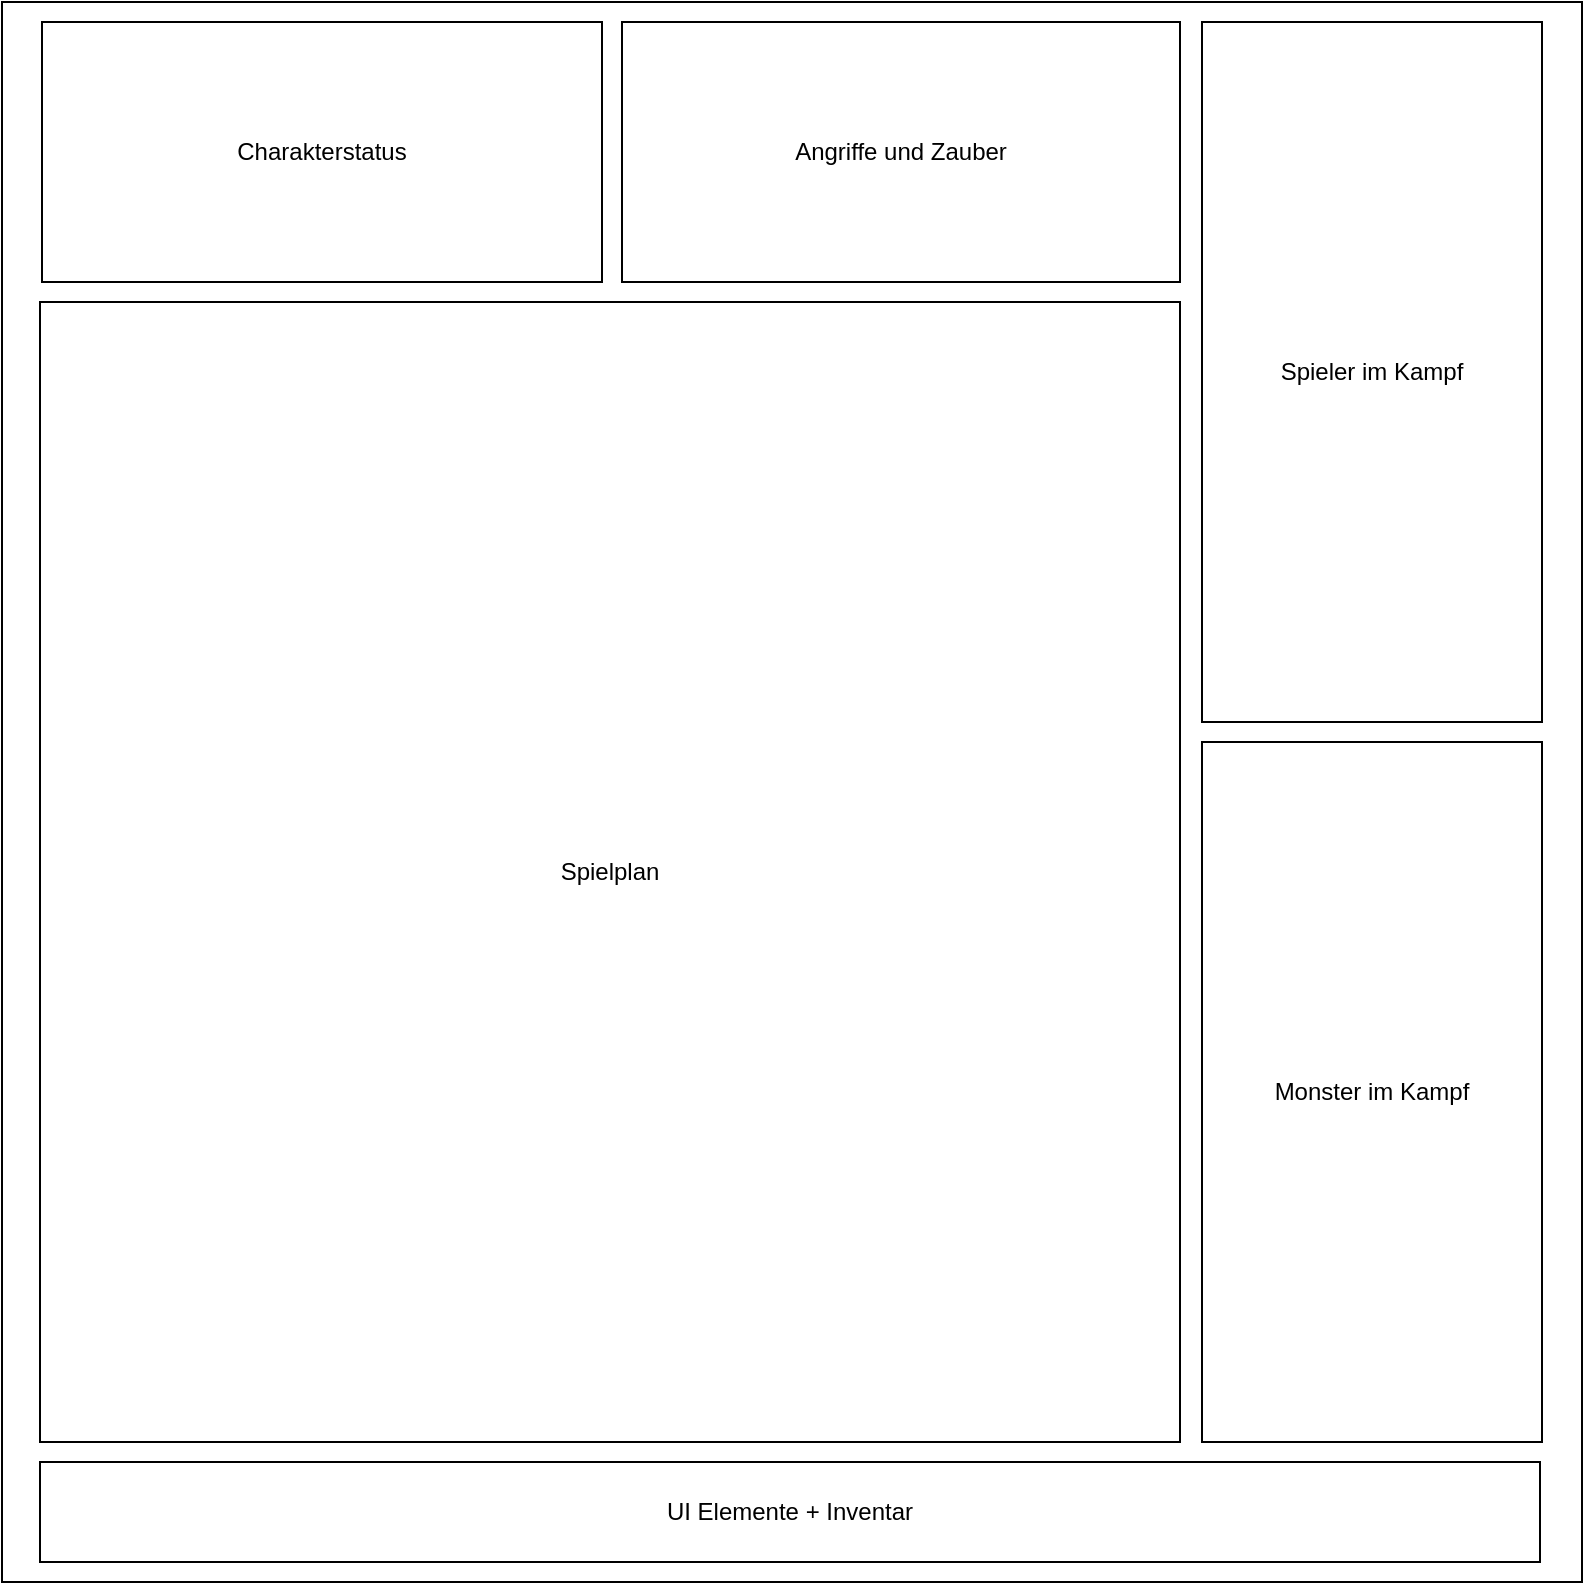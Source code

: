 <mxfile version="20.8.16" type="device"><diagram name="Page-1" id="D2VFg2iJT8PrYv7xYVah"><mxGraphModel dx="1036" dy="654" grid="1" gridSize="10" guides="1" tooltips="1" connect="1" arrows="1" fold="1" page="1" pageScale="1" pageWidth="827" pageHeight="1169" math="0" shadow="0"><root><mxCell id="0"/><mxCell id="1" parent="0"/><mxCell id="JR5rXFNe8OeQ2EgF6tqC-1" value="" style="whiteSpace=wrap;html=1;aspect=fixed;" vertex="1" parent="1"><mxGeometry x="20" y="20" width="790" height="790" as="geometry"/></mxCell><mxCell id="JR5rXFNe8OeQ2EgF6tqC-2" value="Spieler im Kampf" style="rounded=0;whiteSpace=wrap;html=1;" vertex="1" parent="1"><mxGeometry x="620" y="30" width="170" height="350" as="geometry"/></mxCell><mxCell id="JR5rXFNe8OeQ2EgF6tqC-3" value="Monster im Kampf" style="rounded=0;whiteSpace=wrap;html=1;" vertex="1" parent="1"><mxGeometry x="620" y="390" width="170" height="350" as="geometry"/></mxCell><mxCell id="JR5rXFNe8OeQ2EgF6tqC-4" value="UI Elemente + Inventar" style="rounded=0;whiteSpace=wrap;html=1;" vertex="1" parent="1"><mxGeometry x="39" y="750" width="750" height="50" as="geometry"/></mxCell><mxCell id="JR5rXFNe8OeQ2EgF6tqC-5" value="Spielplan" style="whiteSpace=wrap;html=1;aspect=fixed;" vertex="1" parent="1"><mxGeometry x="39" y="170" width="570" height="570" as="geometry"/></mxCell><mxCell id="JR5rXFNe8OeQ2EgF6tqC-6" value="Charakterstatus" style="rounded=0;whiteSpace=wrap;html=1;" vertex="1" parent="1"><mxGeometry x="40" y="30" width="280" height="130" as="geometry"/></mxCell><mxCell id="JR5rXFNe8OeQ2EgF6tqC-7" value="Angriffe und Zauber" style="rounded=0;whiteSpace=wrap;html=1;" vertex="1" parent="1"><mxGeometry x="330" y="30" width="279" height="130" as="geometry"/></mxCell></root></mxGraphModel></diagram></mxfile>